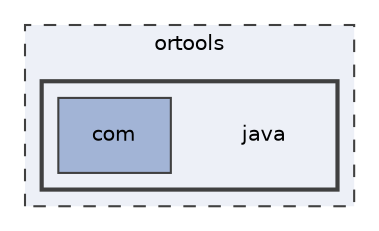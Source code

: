 digraph "java"
{
 // LATEX_PDF_SIZE
  edge [fontname="Helvetica",fontsize="10",labelfontname="Helvetica",labelfontsize="10"];
  node [fontname="Helvetica",fontsize="10",shape=record];
  compound=true
  subgraph clusterdir_a7cc1eeded8f693d0da6c729bc88c45a {
    graph [ bgcolor="#edf0f7", pencolor="grey25", style="filled,dashed,", label="ortools", fontname="Helvetica", fontsize="10", URL="dir_a7cc1eeded8f693d0da6c729bc88c45a.html"]
  subgraph clusterdir_fd73d91b70701748781c9404941baa63 {
    graph [ bgcolor="#edf0f7", pencolor="grey25", style="filled,bold,", label="", fontname="Helvetica", fontsize="10", URL="dir_fd73d91b70701748781c9404941baa63.html"]
    dir_fd73d91b70701748781c9404941baa63 [shape=plaintext, label="java"];
  dir_a564db54e4252fbd4e4cd0fe58816985 [shape=box, label="com", style="filled,", fillcolor="#a2b4d6", color="grey25", URL="dir_a564db54e4252fbd4e4cd0fe58816985.html"];
  }
  }
}
